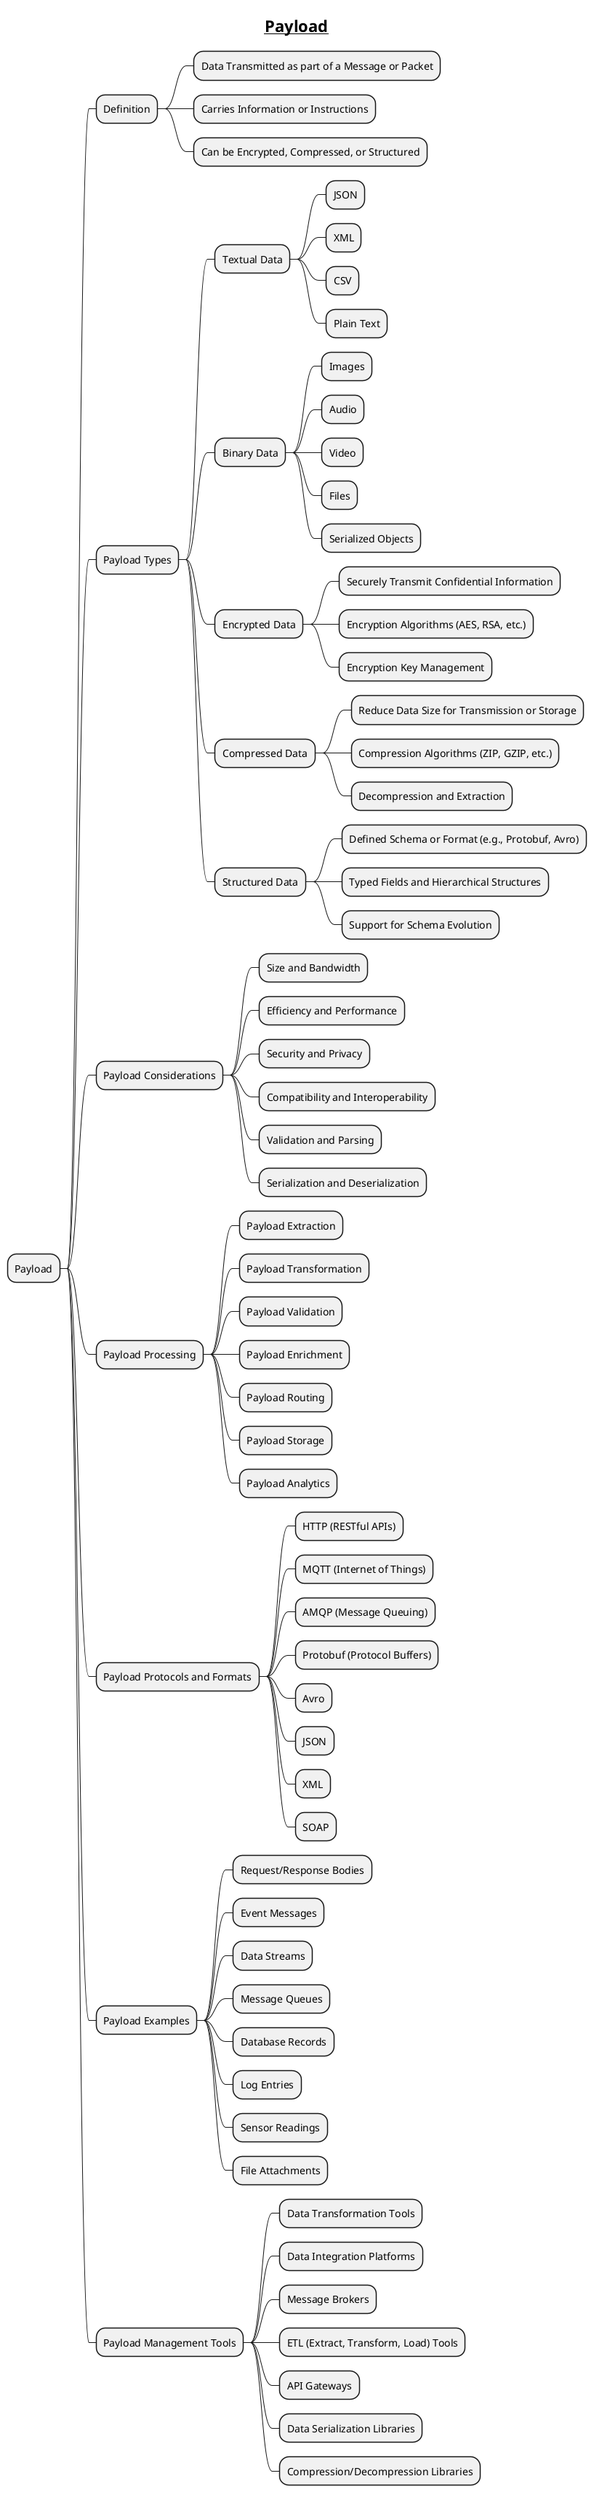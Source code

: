 @startmindmap
title =__Payload__

* Payload
** Definition
*** Data Transmitted as part of a Message or Packet
*** Carries Information or Instructions
*** Can be Encrypted, Compressed, or Structured
** Payload Types
*** Textual Data
**** JSON
**** XML
**** CSV
**** Plain Text
*** Binary Data
**** Images
**** Audio
**** Video
**** Files
**** Serialized Objects
*** Encrypted Data
**** Securely Transmit Confidential Information
**** Encryption Algorithms (AES, RSA, etc.)
**** Encryption Key Management
*** Compressed Data
**** Reduce Data Size for Transmission or Storage
**** Compression Algorithms (ZIP, GZIP, etc.)
**** Decompression and Extraction
*** Structured Data
**** Defined Schema or Format (e.g., Protobuf, Avro)
**** Typed Fields and Hierarchical Structures
**** Support for Schema Evolution
** Payload Considerations
*** Size and Bandwidth
*** Efficiency and Performance
*** Security and Privacy
*** Compatibility and Interoperability
*** Validation and Parsing
*** Serialization and Deserialization
** Payload Processing
*** Payload Extraction
*** Payload Transformation
*** Payload Validation
*** Payload Enrichment
*** Payload Routing
*** Payload Storage
*** Payload Analytics
** Payload Protocols and Formats
*** HTTP (RESTful APIs)
*** MQTT (Internet of Things)
*** AMQP (Message Queuing)
*** Protobuf (Protocol Buffers)
*** Avro
*** JSON
*** XML
*** SOAP
** Payload Examples
*** Request/Response Bodies
*** Event Messages
*** Data Streams
*** Message Queues
*** Database Records
*** Log Entries
*** Sensor Readings
*** File Attachments
** Payload Management Tools
*** Data Transformation Tools
*** Data Integration Platforms
*** Message Brokers
*** ETL (Extract, Transform, Load) Tools
*** API Gateways
*** Data Serialization Libraries
*** Compression/Decompression Libraries

@endmindmap
